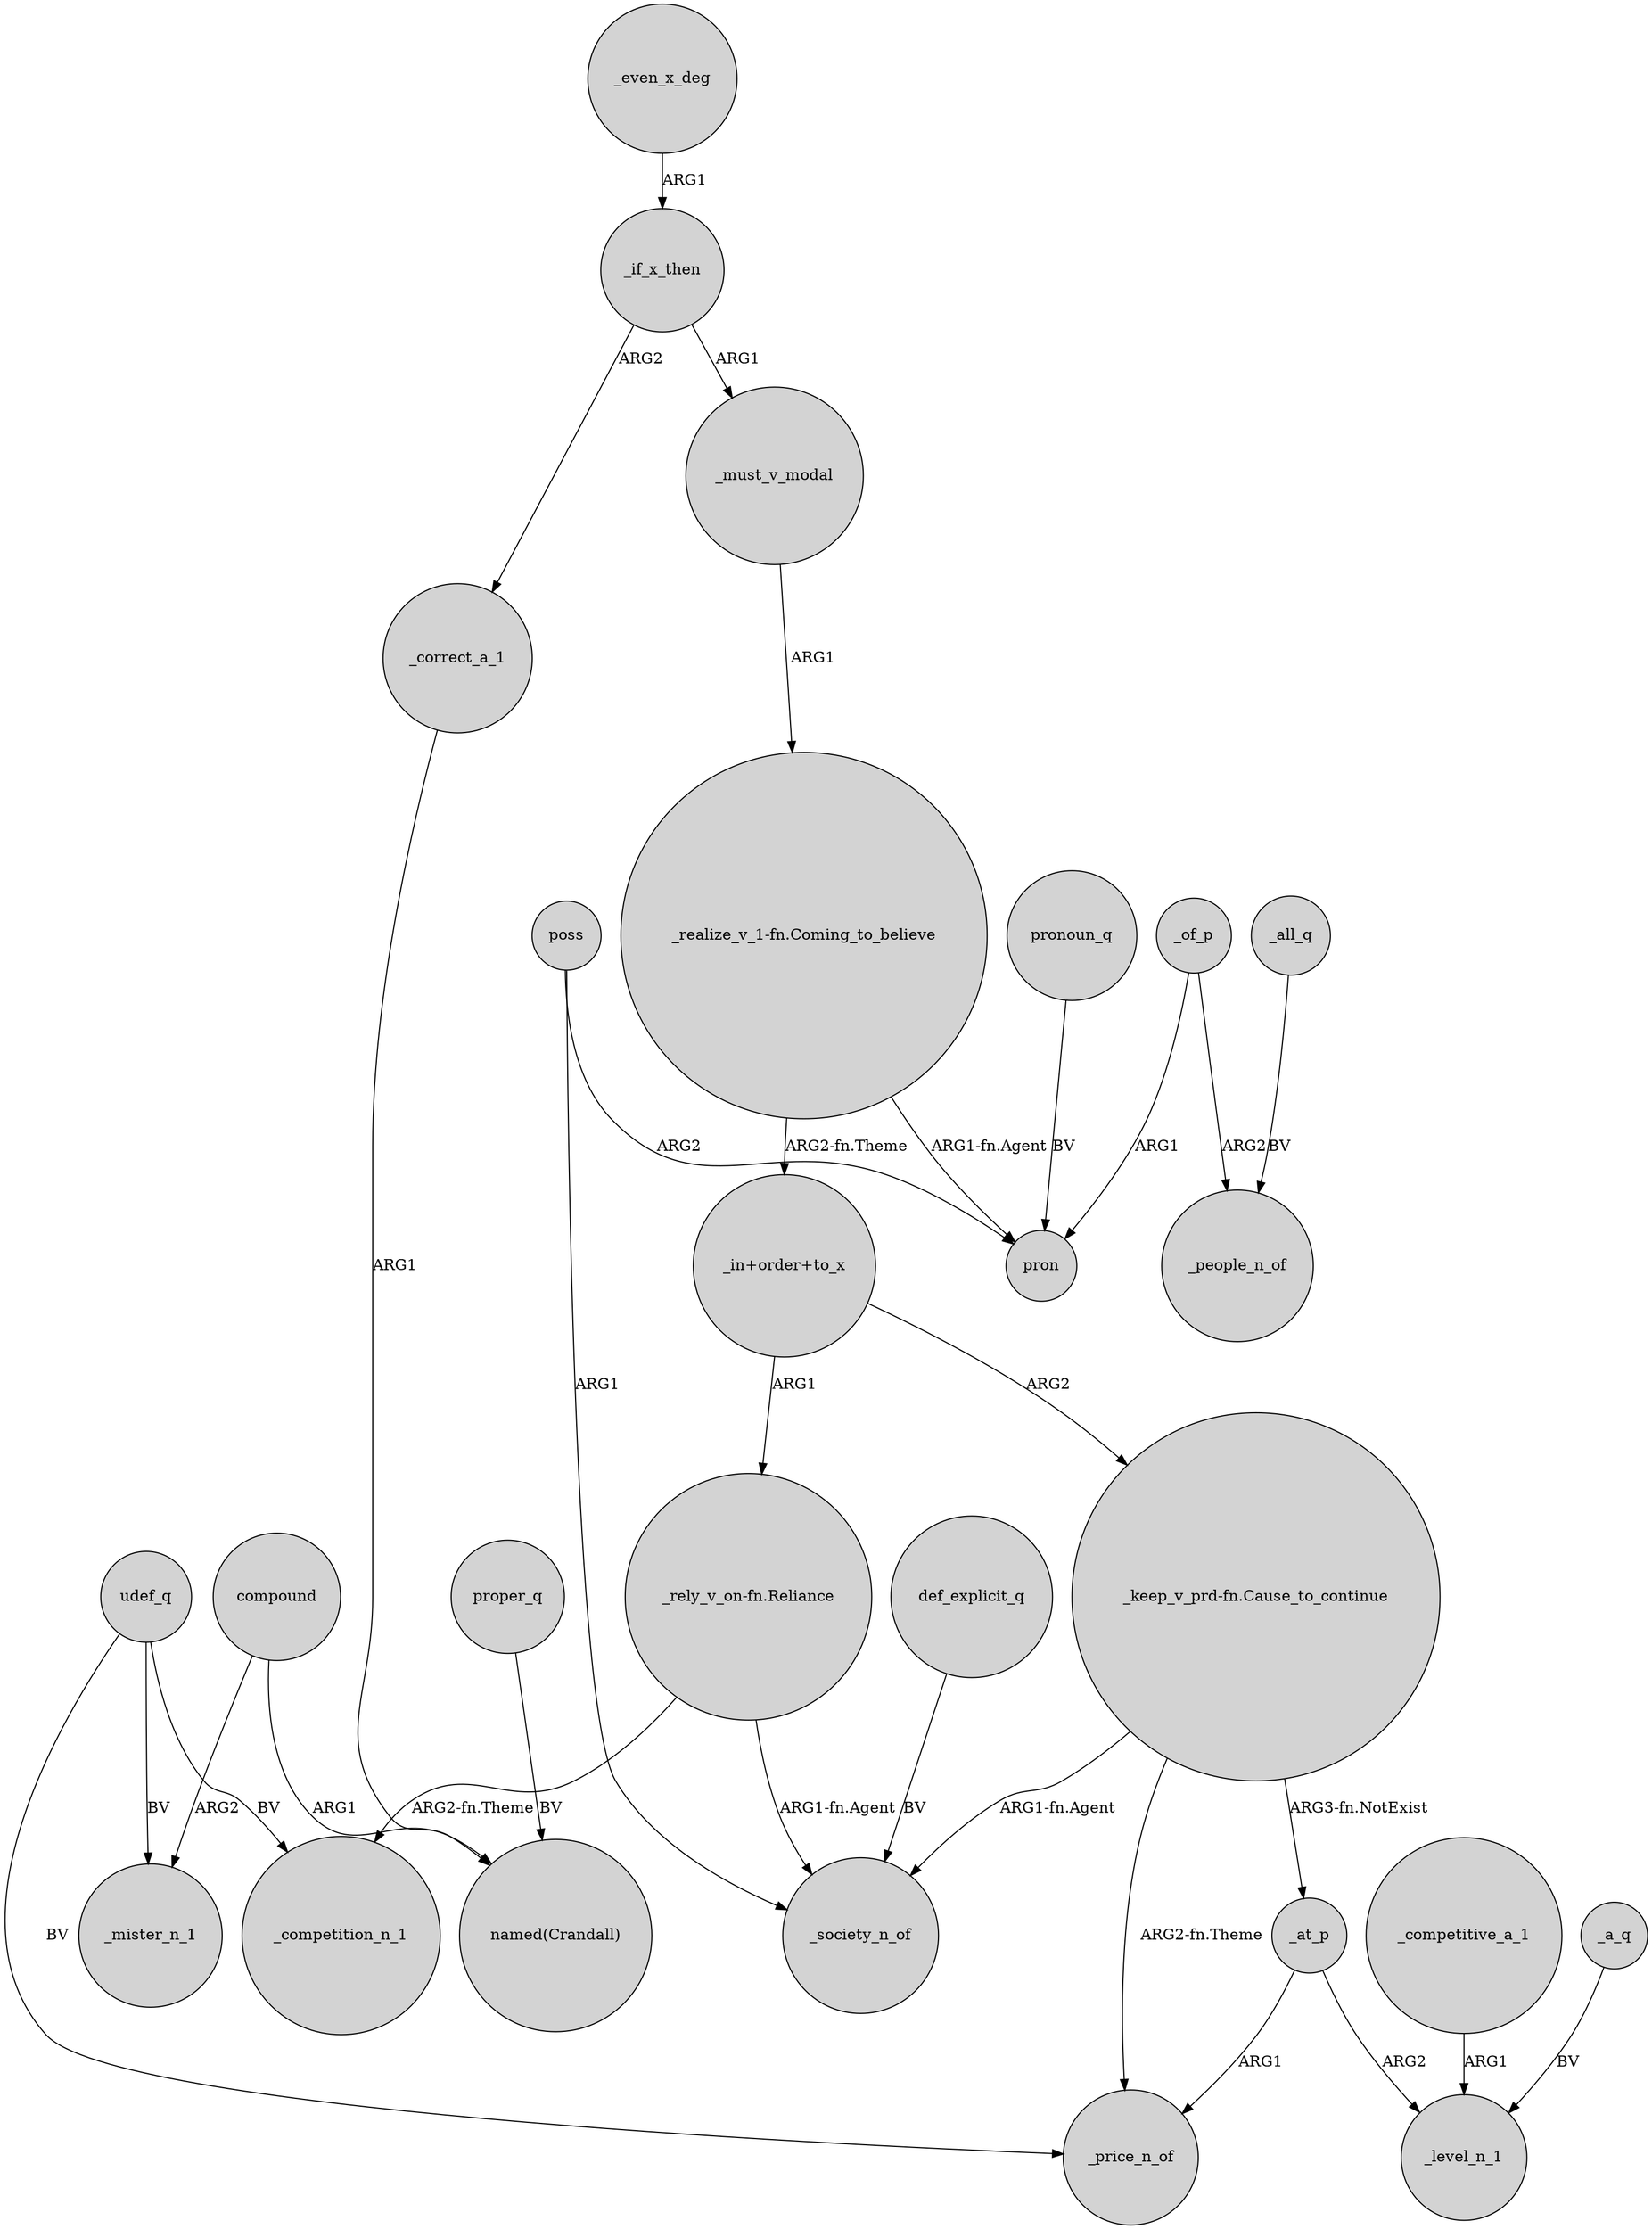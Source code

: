 digraph {
	node [shape=circle style=filled]
	"_in+order+to_x" -> "_rely_v_on-fn.Reliance" [label=ARG1]
	"_keep_v_prd-fn.Cause_to_continue" -> _society_n_of [label="ARG1-fn.Agent"]
	compound -> "named(Crandall)" [label=ARG1]
	udef_q -> _competition_n_1 [label=BV]
	_correct_a_1 -> "named(Crandall)" [label=ARG1]
	udef_q -> _price_n_of [label=BV]
	poss -> pron [label=ARG2]
	"_realize_v_1-fn.Coming_to_believe" -> pron [label="ARG1-fn.Agent"]
	"_in+order+to_x" -> "_keep_v_prd-fn.Cause_to_continue" [label=ARG2]
	"_keep_v_prd-fn.Cause_to_continue" -> _at_p [label="ARG3-fn.NotExist"]
	compound -> _mister_n_1 [label=ARG2]
	_even_x_deg -> _if_x_then [label=ARG1]
	udef_q -> _mister_n_1 [label=BV]
	_competitive_a_1 -> _level_n_1 [label=ARG1]
	_at_p -> _price_n_of [label=ARG1]
	_must_v_modal -> "_realize_v_1-fn.Coming_to_believe" [label=ARG1]
	_a_q -> _level_n_1 [label=BV]
	pronoun_q -> pron [label=BV]
	_if_x_then -> _must_v_modal [label=ARG1]
	_of_p -> _people_n_of [label=ARG2]
	"_keep_v_prd-fn.Cause_to_continue" -> _price_n_of [label="ARG2-fn.Theme"]
	"_rely_v_on-fn.Reliance" -> _competition_n_1 [label="ARG2-fn.Theme"]
	poss -> _society_n_of [label=ARG1]
	_if_x_then -> _correct_a_1 [label=ARG2]
	proper_q -> "named(Crandall)" [label=BV]
	_at_p -> _level_n_1 [label=ARG2]
	"_rely_v_on-fn.Reliance" -> _society_n_of [label="ARG1-fn.Agent"]
	"_realize_v_1-fn.Coming_to_believe" -> "_in+order+to_x" [label="ARG2-fn.Theme"]
	_all_q -> _people_n_of [label=BV]
	_of_p -> pron [label=ARG1]
	def_explicit_q -> _society_n_of [label=BV]
}
